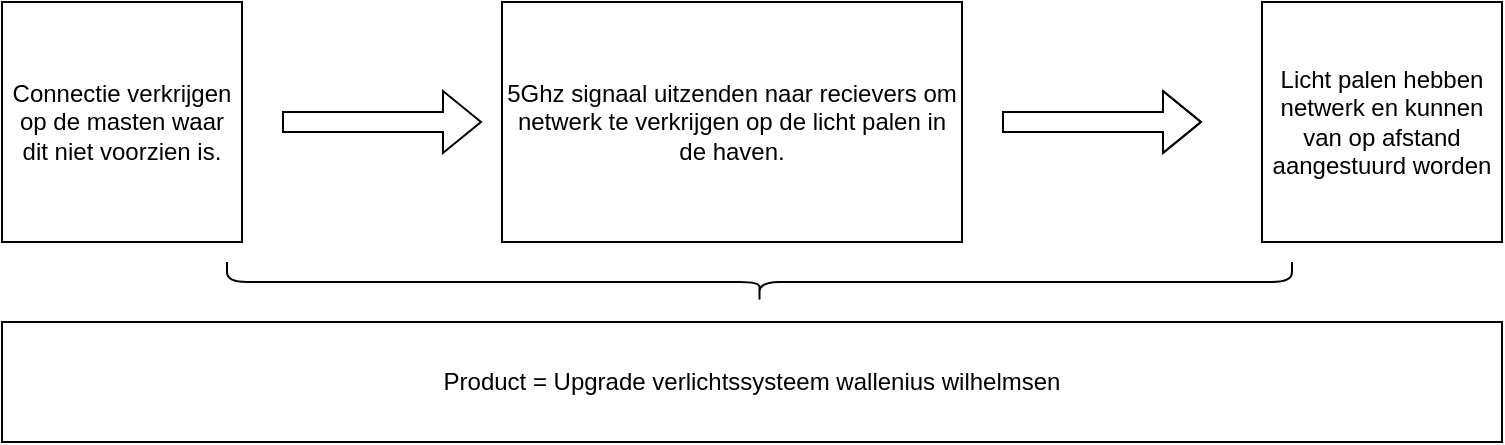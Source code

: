 <mxfile version="21.3.5" type="github">
  <diagram name="Page-1" id="2YBvvXClWsGukQMizWep">
    <mxGraphModel dx="836" dy="1051" grid="1" gridSize="10" guides="1" tooltips="1" connect="1" arrows="1" fold="1" page="1" pageScale="1" pageWidth="850" pageHeight="1100" math="0" shadow="0">
      <root>
        <mxCell id="0" />
        <mxCell id="1" parent="0" />
        <mxCell id="CrQSuBvSUl4YXEDlKpVm-1" value="Connectie verkrijgen op de masten waar dit niet voorzien is." style="whiteSpace=wrap;html=1;aspect=fixed;" vertex="1" parent="1">
          <mxGeometry x="40" y="80" width="120" height="120" as="geometry" />
        </mxCell>
        <mxCell id="CrQSuBvSUl4YXEDlKpVm-3" value="" style="shape=flexArrow;endArrow=classic;html=1;rounded=0;" edge="1" parent="1">
          <mxGeometry width="50" height="50" relative="1" as="geometry">
            <mxPoint x="180" y="140" as="sourcePoint" />
            <mxPoint x="280" y="140" as="targetPoint" />
          </mxGeometry>
        </mxCell>
        <mxCell id="CrQSuBvSUl4YXEDlKpVm-5" value="5Ghz signaal uitzenden naar recievers om netwerk te verkrijgen op de licht palen in de haven." style="rounded=0;whiteSpace=wrap;html=1;" vertex="1" parent="1">
          <mxGeometry x="290" y="80" width="230" height="120" as="geometry" />
        </mxCell>
        <mxCell id="CrQSuBvSUl4YXEDlKpVm-6" value="" style="shape=flexArrow;endArrow=classic;html=1;rounded=0;" edge="1" parent="1">
          <mxGeometry width="50" height="50" relative="1" as="geometry">
            <mxPoint x="540" y="140" as="sourcePoint" />
            <mxPoint x="640" y="140" as="targetPoint" />
            <Array as="points">
              <mxPoint x="620" y="140" />
            </Array>
          </mxGeometry>
        </mxCell>
        <mxCell id="CrQSuBvSUl4YXEDlKpVm-7" value="Licht palen hebben netwerk en kunnen van op afstand aangestuurd worden" style="rounded=0;whiteSpace=wrap;html=1;" vertex="1" parent="1">
          <mxGeometry x="670" y="80" width="120" height="120" as="geometry" />
        </mxCell>
        <mxCell id="CrQSuBvSUl4YXEDlKpVm-8" value="Product = Upgrade verlichtssysteem wallenius wilhelmsen" style="rounded=0;whiteSpace=wrap;html=1;" vertex="1" parent="1">
          <mxGeometry x="40" y="240" width="750" height="60" as="geometry" />
        </mxCell>
        <mxCell id="CrQSuBvSUl4YXEDlKpVm-9" value="" style="shape=curlyBracket;whiteSpace=wrap;html=1;rounded=1;flipH=1;labelPosition=right;verticalLabelPosition=middle;align=left;verticalAlign=middle;rotation=90;" vertex="1" parent="1">
          <mxGeometry x="408.75" y="-46.25" width="20" height="532.5" as="geometry" />
        </mxCell>
      </root>
    </mxGraphModel>
  </diagram>
</mxfile>
